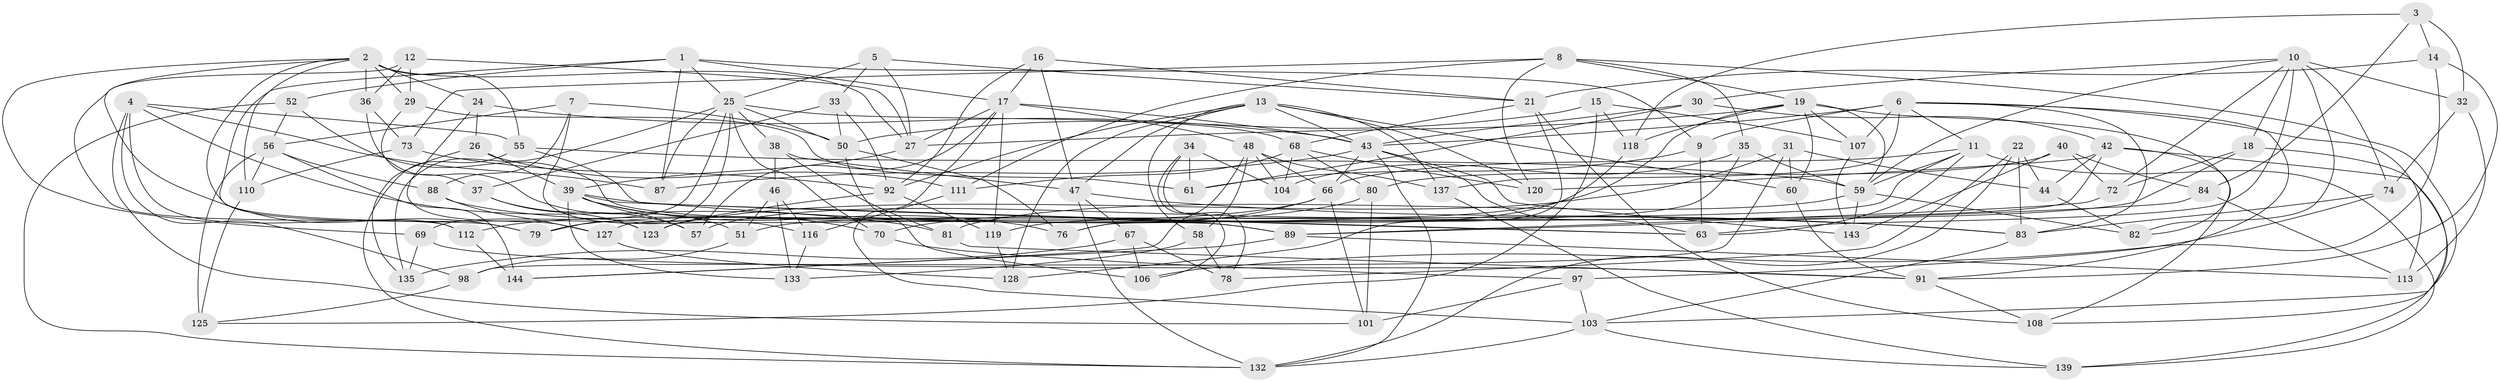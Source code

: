 // original degree distribution, {4: 1.0}
// Generated by graph-tools (version 1.1) at 2025/20/03/04/25 18:20:48]
// undirected, 102 vertices, 247 edges
graph export_dot {
graph [start="1"]
  node [color=gray90,style=filled];
  1 [super="+41"];
  2 [super="+126+117+54"];
  3;
  4 [super="+93"];
  5;
  6 [super="+23"];
  7;
  8 [super="+86"];
  9;
  10 [super="+20+145"];
  11 [super="+49"];
  12;
  13 [super="+64"];
  14;
  15;
  16;
  17 [super="+62+77"];
  18;
  19 [super="+95"];
  21 [super="+102"];
  22;
  24;
  25 [super="+28+45"];
  26;
  27 [super="+71"];
  29;
  30;
  31;
  32;
  33;
  34;
  35;
  36;
  37;
  38;
  39 [super="+138+96"];
  40;
  42 [super="+136"];
  43 [super="+114"];
  44;
  46;
  47 [super="+129"];
  48 [super="+121"];
  50 [super="+90"];
  51;
  52;
  55 [super="+141"];
  56 [super="+100"];
  57;
  58;
  59 [super="+109+75"];
  60;
  61;
  63 [super="+85"];
  66 [super="+146"];
  67;
  68 [super="+142"];
  69;
  70;
  72;
  73;
  74;
  76;
  78;
  79;
  80;
  81;
  82;
  83 [super="+99"];
  84;
  87;
  88;
  89 [super="+105"];
  91 [super="+122"];
  92 [super="+94"];
  97;
  98;
  101;
  103 [super="+115"];
  104;
  106;
  107;
  108;
  110;
  111;
  112;
  113;
  116;
  118;
  119;
  120;
  123;
  125;
  127;
  128;
  132 [super="+134"];
  133;
  135;
  137;
  139;
  143;
  144;
  1 -- 79;
  1 -- 52;
  1 -- 9;
  1 -- 25;
  1 -- 87;
  1 -- 17;
  2 -- 27;
  2 -- 24;
  2 -- 36;
  2 -- 79;
  2 -- 123;
  2 -- 29;
  2 -- 69;
  2 -- 110;
  2 -- 55 [weight=2];
  3 -- 84;
  3 -- 14;
  3 -- 118;
  3 -- 32;
  4 -- 87;
  4 -- 55;
  4 -- 112;
  4 -- 81;
  4 -- 98;
  4 -- 101;
  5 -- 33;
  5 -- 21;
  5 -- 25;
  5 -- 27;
  6 -- 83;
  6 -- 11;
  6 -- 91;
  6 -- 113;
  6 -- 137;
  6 -- 9;
  6 -- 107;
  6 -- 43;
  7 -- 116;
  7 -- 88;
  7 -- 50;
  7 -- 56;
  8 -- 73;
  8 -- 111;
  8 -- 19;
  8 -- 35;
  8 -- 120;
  8 -- 103;
  9 -- 61;
  9 -- 63;
  10 -- 32;
  10 -- 59;
  10 -- 74;
  10 -- 30;
  10 -- 63;
  10 -- 72;
  10 -- 18;
  10 -- 82;
  11 -- 63;
  11 -- 66;
  11 -- 59;
  11 -- 139;
  11 -- 127;
  12 -- 36;
  12 -- 112;
  12 -- 29;
  12 -- 27;
  13 -- 60;
  13 -- 58;
  13 -- 128;
  13 -- 120;
  13 -- 137;
  13 -- 43;
  13 -- 92;
  13 -- 47;
  14 -- 91;
  14 -- 106;
  14 -- 21;
  15 -- 107;
  15 -- 125;
  15 -- 50;
  15 -- 118;
  16 -- 17;
  16 -- 47;
  16 -- 21;
  16 -- 92;
  17 -- 103;
  17 -- 57;
  17 -- 48;
  17 -- 27;
  17 -- 119;
  17 -- 43;
  18 -- 51;
  18 -- 108;
  18 -- 72;
  19 -- 60;
  19 -- 82;
  19 -- 118;
  19 -- 107;
  19 -- 57;
  19 -- 59;
  19 -- 27;
  21 -- 68;
  21 -- 128;
  21 -- 108;
  22 -- 78;
  22 -- 44;
  22 -- 83;
  22 -- 132;
  24 -- 127;
  24 -- 43;
  24 -- 26;
  25 -- 135;
  25 -- 50;
  25 -- 68;
  25 -- 69;
  25 -- 87;
  25 -- 79;
  25 -- 38;
  25 -- 70;
  26 -- 111;
  26 -- 135;
  26 -- 39;
  27 -- 39;
  29 -- 37;
  29 -- 61;
  30 -- 61;
  30 -- 42;
  30 -- 43;
  31 -- 44;
  31 -- 98;
  31 -- 60;
  31 -- 123;
  32 -- 74;
  32 -- 113;
  33 -- 37;
  33 -- 92;
  33 -- 50;
  34 -- 106;
  34 -- 78;
  34 -- 104;
  34 -- 61;
  35 -- 104;
  35 -- 76;
  35 -- 59;
  36 -- 51;
  36 -- 73;
  37 -- 123;
  37 -- 57;
  38 -- 47;
  38 -- 81;
  38 -- 46;
  39 -- 76;
  39 -- 133;
  39 -- 83;
  39 -- 70;
  39 -- 57;
  39 -- 63;
  40 -- 84;
  40 -- 143;
  40 -- 80;
  40 -- 72;
  42 -- 120;
  42 -- 139;
  42 -- 44;
  42 -- 108;
  42 -- 76;
  43 -- 63;
  43 -- 66;
  43 -- 132;
  43 -- 87;
  43 -- 143;
  44 -- 82;
  46 -- 133;
  46 -- 51;
  46 -- 116;
  47 -- 83;
  47 -- 67;
  47 -- 132;
  48 -- 144;
  48 -- 137;
  48 -- 58;
  48 -- 104;
  48 -- 66;
  50 -- 76;
  50 -- 106;
  51 -- 98;
  52 -- 56;
  52 -- 132;
  52 -- 89;
  55 -- 63;
  55 -- 59;
  55 -- 132;
  56 -- 144;
  56 -- 125;
  56 -- 88;
  56 -- 110;
  58 -- 78;
  58 -- 133;
  59 -- 81;
  59 -- 82;
  59 -- 143;
  60 -- 91;
  66 -- 79;
  66 -- 101;
  66 -- 70;
  67 -- 78;
  67 -- 135;
  67 -- 106;
  68 -- 104;
  68 -- 111;
  68 -- 80;
  68 -- 120;
  69 -- 135;
  69 -- 91;
  70 -- 97;
  72 -- 89;
  73 -- 92;
  73 -- 110;
  74 -- 97;
  74 -- 83;
  80 -- 112;
  80 -- 101;
  81 -- 91;
  83 -- 103;
  84 -- 89;
  84 -- 113;
  88 -- 127;
  88 -- 89;
  89 -- 144;
  89 -- 113;
  91 -- 108;
  92 -- 123;
  92 -- 119;
  97 -- 103;
  97 -- 101;
  98 -- 125;
  103 -- 132;
  103 -- 139;
  107 -- 143;
  110 -- 125;
  111 -- 116;
  112 -- 144;
  116 -- 133;
  118 -- 119;
  119 -- 128;
  127 -- 128;
  137 -- 139;
}
